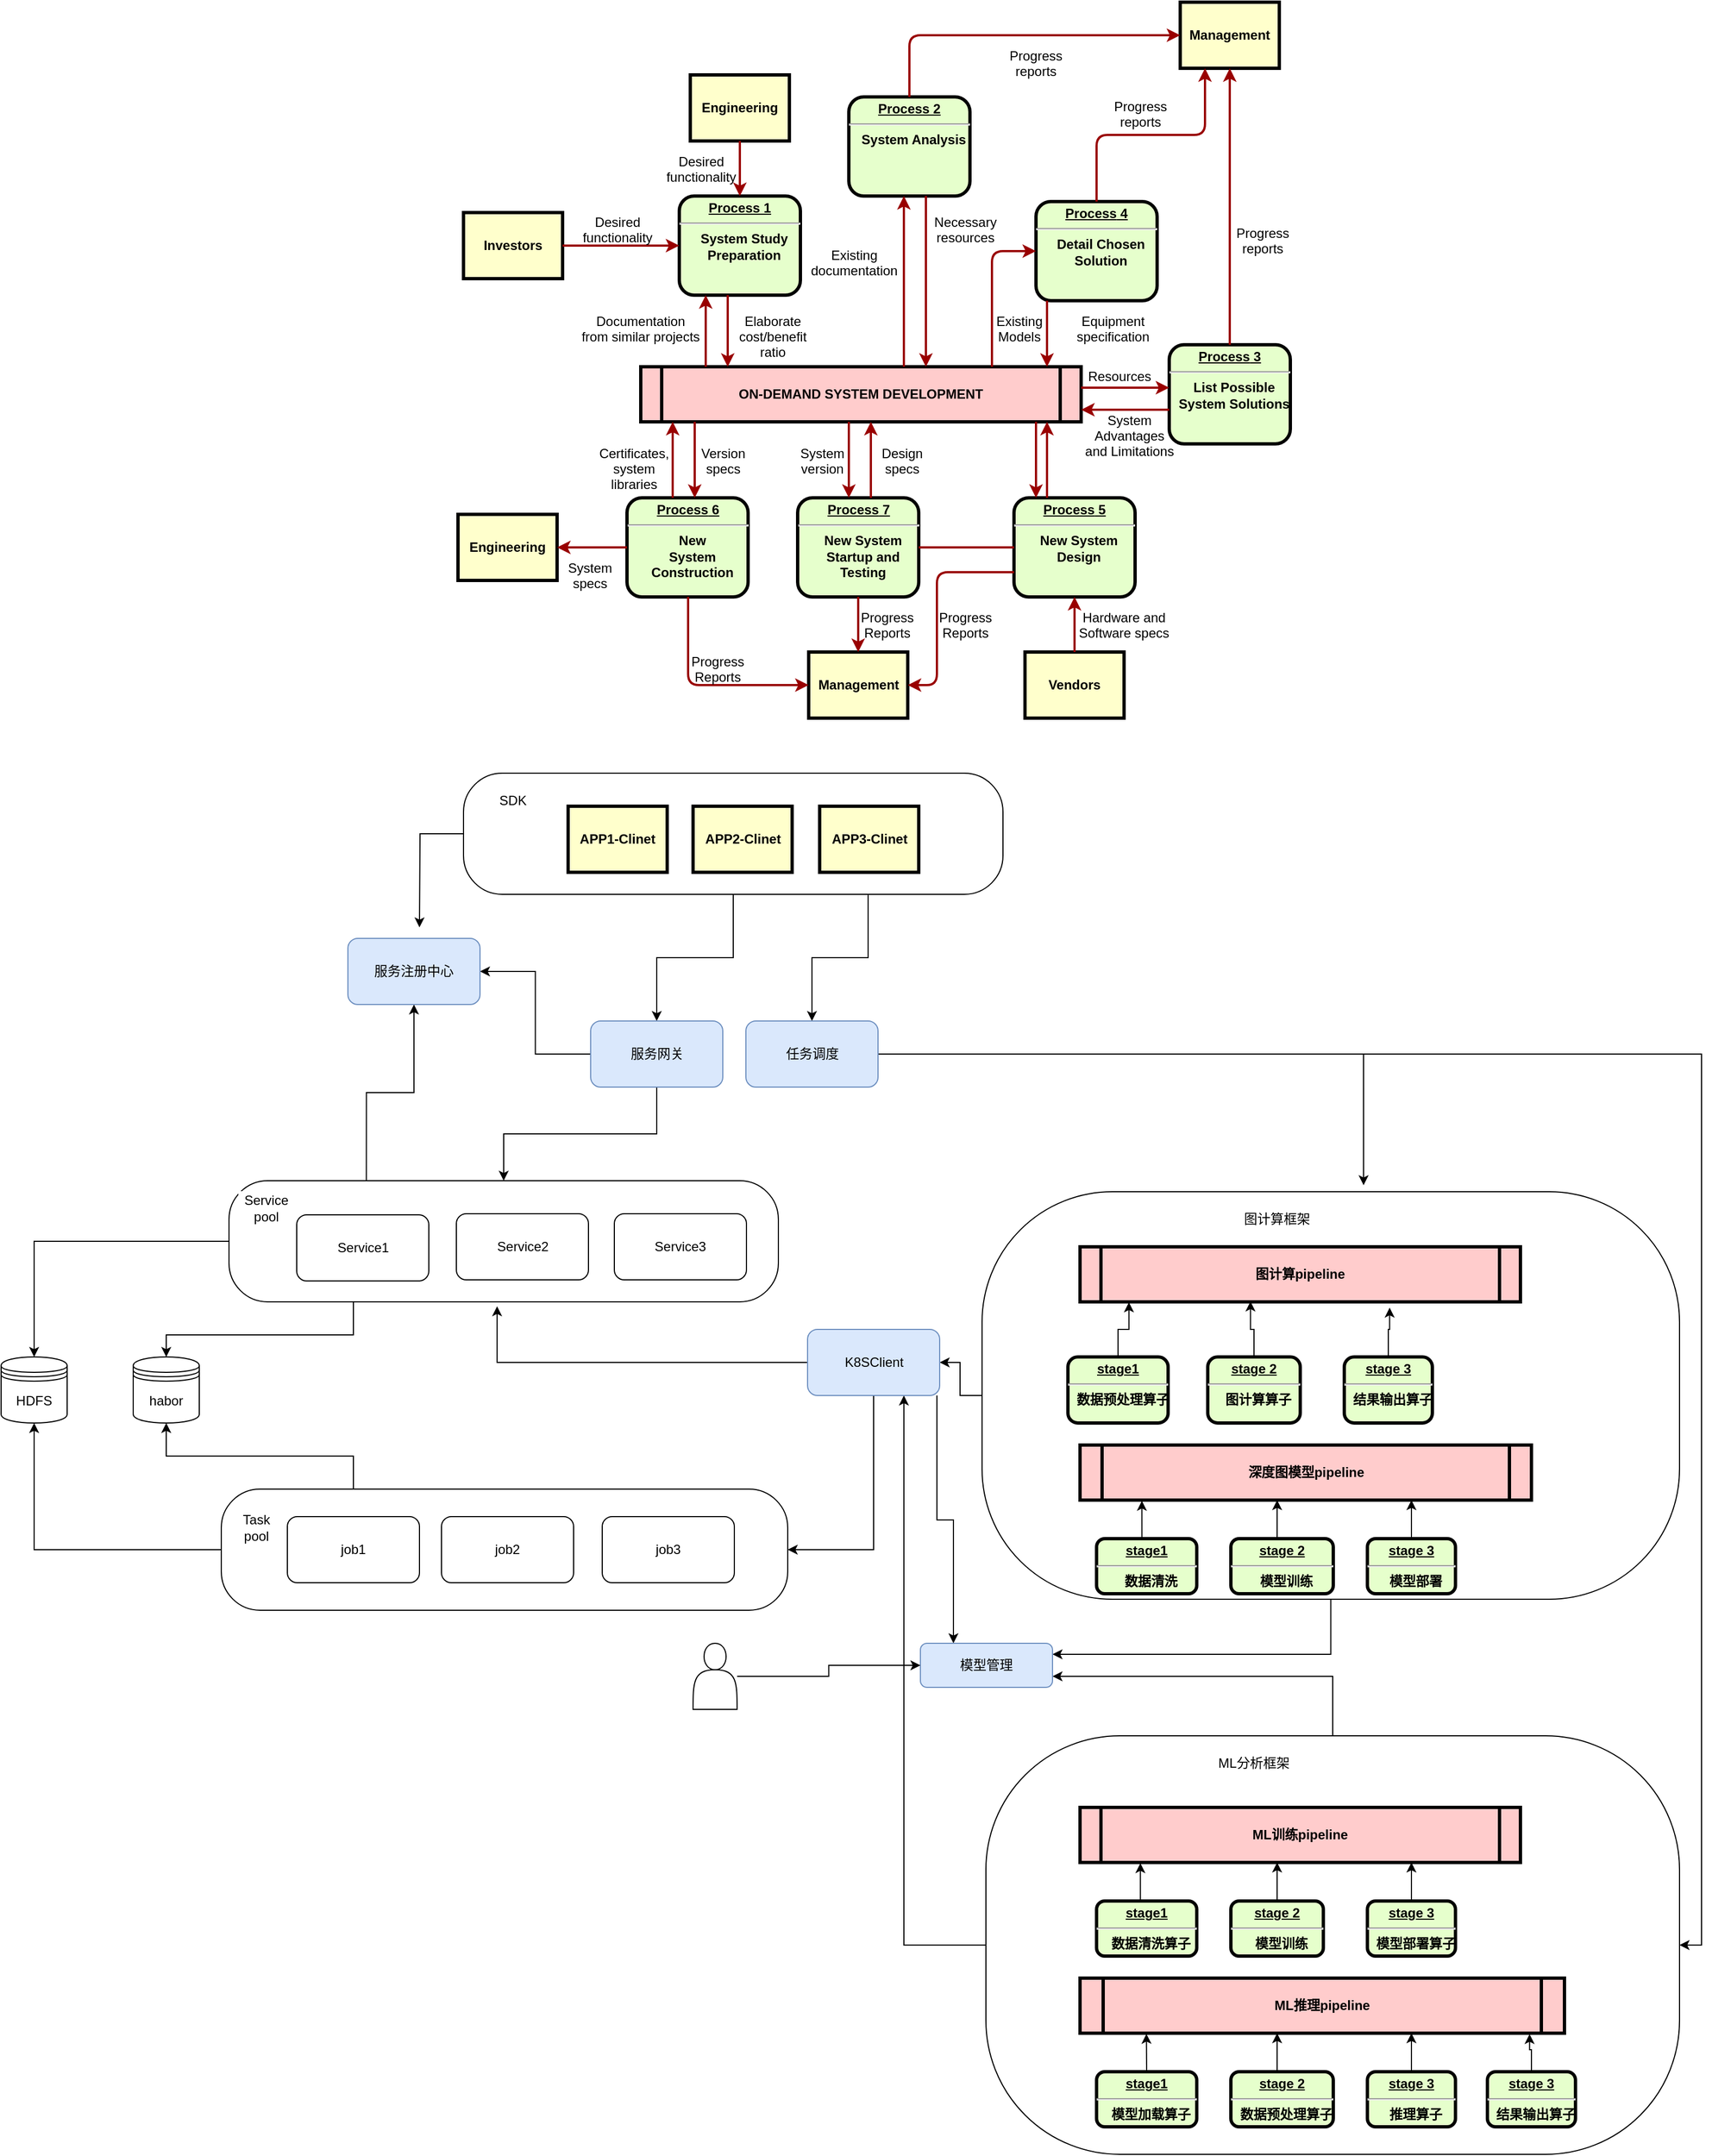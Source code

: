 <mxfile version="13.7.7" type="github">
  <diagram name="Page-1" id="c7558073-3199-34d8-9f00-42111426c3f3">
    <mxGraphModel dx="2106" dy="1439" grid="1" gridSize="10" guides="1" tooltips="1" connect="1" arrows="1" fold="1" page="1" pageScale="1" pageWidth="826" pageHeight="1169" background="#ffffff" math="0" shadow="0">
      <root>
        <mxCell id="0" />
        <mxCell id="1" parent="0" />
        <mxCell id="Wkq-vUlzeDj3OGRTwYq7-154" style="edgeStyle=orthogonalEdgeStyle;rounded=0;orthogonalLoop=1;jettySize=auto;html=1;entryX=1;entryY=0.75;entryDx=0;entryDy=0;" edge="1" parent="1" source="Wkq-vUlzeDj3OGRTwYq7-120" target="Wkq-vUlzeDj3OGRTwYq7-149">
          <mxGeometry relative="1" as="geometry" />
        </mxCell>
        <mxCell id="Wkq-vUlzeDj3OGRTwYq7-120" value="&lt;table&gt;&lt;tbody&gt;&lt;tr&gt;&lt;td&gt;&lt;br&gt;&lt;/td&gt;&lt;td&gt;&lt;br&gt;&lt;/td&gt;&lt;td&gt;&lt;br&gt;&lt;/td&gt;&lt;/tr&gt;&lt;tr&gt;&lt;td&gt;&lt;br&gt;&lt;/td&gt;&lt;td&gt;&lt;br&gt;&lt;/td&gt;&lt;td&gt;&lt;br&gt;&lt;/td&gt;&lt;/tr&gt;&lt;/tbody&gt;&lt;/table&gt;" style="rounded=1;whiteSpace=wrap;html=1;arcSize=32;" vertex="1" parent="1">
          <mxGeometry x="514.5" y="1634" width="630" height="380" as="geometry" />
        </mxCell>
        <mxCell id="Wkq-vUlzeDj3OGRTwYq7-153" style="edgeStyle=orthogonalEdgeStyle;rounded=0;orthogonalLoop=1;jettySize=auto;html=1;entryX=1;entryY=0.25;entryDx=0;entryDy=0;" edge="1" parent="1" source="Wkq-vUlzeDj3OGRTwYq7-103" target="Wkq-vUlzeDj3OGRTwYq7-149">
          <mxGeometry relative="1" as="geometry" />
        </mxCell>
        <mxCell id="Wkq-vUlzeDj3OGRTwYq7-103" value="&lt;table&gt;&lt;tbody&gt;&lt;tr&gt;&lt;td&gt;&lt;br&gt;&lt;/td&gt;&lt;td&gt;&lt;br&gt;&lt;/td&gt;&lt;td&gt;&lt;br&gt;&lt;/td&gt;&lt;/tr&gt;&lt;tr&gt;&lt;td&gt;&lt;br&gt;&lt;/td&gt;&lt;td&gt;&lt;br&gt;&lt;/td&gt;&lt;td&gt;&lt;br&gt;&lt;/td&gt;&lt;/tr&gt;&lt;/tbody&gt;&lt;/table&gt;" style="rounded=1;whiteSpace=wrap;html=1;arcSize=32;" vertex="1" parent="1">
          <mxGeometry x="511" y="1140" width="633.5" height="370" as="geometry" />
        </mxCell>
        <mxCell id="Wkq-vUlzeDj3OGRTwYq7-109" style="edgeStyle=orthogonalEdgeStyle;rounded=0;orthogonalLoop=1;jettySize=auto;html=1;entryX=0.5;entryY=0;entryDx=0;entryDy=0;" edge="1" parent="1" source="HX_CRYIfvbW1Cb9Fmc8C-117" target="HX_CRYIfvbW1Cb9Fmc8C-124">
          <mxGeometry relative="1" as="geometry" />
        </mxCell>
        <mxCell id="Wkq-vUlzeDj3OGRTwYq7-111" style="edgeStyle=orthogonalEdgeStyle;rounded=0;orthogonalLoop=1;jettySize=auto;html=1;entryX=0.5;entryY=0;entryDx=0;entryDy=0;" edge="1" parent="1" source="HX_CRYIfvbW1Cb9Fmc8C-117" target="Wkq-vUlzeDj3OGRTwYq7-110">
          <mxGeometry relative="1" as="geometry">
            <Array as="points">
              <mxPoint x="-60" y="1270" />
              <mxPoint x="-230" y="1270" />
            </Array>
          </mxGeometry>
        </mxCell>
        <mxCell id="Wkq-vUlzeDj3OGRTwYq7-157" style="edgeStyle=orthogonalEdgeStyle;rounded=0;orthogonalLoop=1;jettySize=auto;html=1;exitX=0.25;exitY=0;exitDx=0;exitDy=0;entryX=0.5;entryY=1;entryDx=0;entryDy=0;" edge="1" parent="1" source="HX_CRYIfvbW1Cb9Fmc8C-117" target="HX_CRYIfvbW1Cb9Fmc8C-105">
          <mxGeometry relative="1" as="geometry" />
        </mxCell>
        <mxCell id="HX_CRYIfvbW1Cb9Fmc8C-117" value="&lt;table&gt;&lt;tbody&gt;&lt;tr&gt;&lt;td&gt;&lt;br&gt;&lt;/td&gt;&lt;td&gt;&lt;br&gt;&lt;/td&gt;&lt;td&gt;&lt;br&gt;&lt;/td&gt;&lt;/tr&gt;&lt;tr&gt;&lt;td&gt;&lt;br&gt;&lt;/td&gt;&lt;td&gt;&lt;br&gt;&lt;/td&gt;&lt;td&gt;&lt;br&gt;&lt;/td&gt;&lt;/tr&gt;&lt;/tbody&gt;&lt;/table&gt;" style="rounded=1;whiteSpace=wrap;html=1;arcSize=32;" parent="1" vertex="1">
          <mxGeometry x="-173" y="1130" width="499" height="110" as="geometry" />
        </mxCell>
        <mxCell id="HX_CRYIfvbW1Cb9Fmc8C-110" style="edgeStyle=orthogonalEdgeStyle;rounded=0;orthogonalLoop=1;jettySize=auto;html=1;" parent="1" source="HX_CRYIfvbW1Cb9Fmc8C-104" edge="1">
          <mxGeometry relative="1" as="geometry">
            <mxPoint y="900" as="targetPoint" />
          </mxGeometry>
        </mxCell>
        <mxCell id="HX_CRYIfvbW1Cb9Fmc8C-111" style="edgeStyle=orthogonalEdgeStyle;rounded=0;orthogonalLoop=1;jettySize=auto;html=1;entryX=0.5;entryY=0;entryDx=0;entryDy=0;" parent="1" source="HX_CRYIfvbW1Cb9Fmc8C-104" target="HX_CRYIfvbW1Cb9Fmc8C-103" edge="1">
          <mxGeometry relative="1" as="geometry" />
        </mxCell>
        <mxCell id="HX_CRYIfvbW1Cb9Fmc8C-112" style="edgeStyle=orthogonalEdgeStyle;rounded=0;orthogonalLoop=1;jettySize=auto;html=1;exitX=0.75;exitY=1;exitDx=0;exitDy=0;" parent="1" source="HX_CRYIfvbW1Cb9Fmc8C-104" target="HX_CRYIfvbW1Cb9Fmc8C-101" edge="1">
          <mxGeometry relative="1" as="geometry" />
        </mxCell>
        <mxCell id="HX_CRYIfvbW1Cb9Fmc8C-104" value="&lt;table&gt;&lt;tbody&gt;&lt;tr&gt;&lt;td&gt;&lt;br&gt;&lt;/td&gt;&lt;td&gt;&lt;br&gt;&lt;/td&gt;&lt;td&gt;&lt;br&gt;&lt;/td&gt;&lt;/tr&gt;&lt;tr&gt;&lt;td&gt;&lt;br&gt;&lt;/td&gt;&lt;td&gt;&lt;br&gt;&lt;/td&gt;&lt;td&gt;&lt;br&gt;&lt;/td&gt;&lt;/tr&gt;&lt;/tbody&gt;&lt;/table&gt;" style="rounded=1;whiteSpace=wrap;html=1;arcSize=32;" parent="1" vertex="1">
          <mxGeometry x="40" y="760" width="490" height="110" as="geometry" />
        </mxCell>
        <mxCell id="2" value="&lt;p style=&quot;margin: 0px; margin-top: 4px; text-align: center; text-decoration: underline;&quot;&gt;&lt;strong&gt;Process 1&lt;br /&gt;&lt;/strong&gt;&lt;/p&gt;&lt;hr /&gt;&lt;p style=&quot;margin: 0px; margin-left: 8px;&quot;&gt;System Study&lt;/p&gt;&lt;p style=&quot;margin: 0px; margin-left: 8px;&quot;&gt;Preparation&lt;/p&gt;" style="verticalAlign=middle;align=center;overflow=fill;fontSize=12;fontFamily=Helvetica;html=1;rounded=1;fontStyle=1;strokeWidth=3;fillColor=#E6FFCC" parent="1" vertex="1">
          <mxGeometry x="236" y="236" width="110" height="90" as="geometry" />
        </mxCell>
        <mxCell id="3" value="Engineering" style="whiteSpace=wrap;align=center;verticalAlign=middle;fontStyle=1;strokeWidth=3;fillColor=#FFFFCC" parent="1" vertex="1">
          <mxGeometry x="246" y="126" width="90" height="60" as="geometry" />
        </mxCell>
        <mxCell id="4" value="Investors" style="whiteSpace=wrap;align=center;verticalAlign=middle;fontStyle=1;strokeWidth=3;fillColor=#FFFFCC" parent="1" vertex="1">
          <mxGeometry x="40" y="251" width="90" height="60" as="geometry" />
        </mxCell>
        <mxCell id="5" value="ON-DEMAND SYSTEM DEVELOPMENT" style="shape=process;whiteSpace=wrap;align=center;verticalAlign=middle;size=0.048;fontStyle=1;strokeWidth=3;fillColor=#FFCCCC" parent="1" vertex="1">
          <mxGeometry x="201.0" y="391" width="400" height="50" as="geometry" />
        </mxCell>
        <mxCell id="6" value="&lt;p style=&quot;margin: 0px; margin-top: 4px; text-align: center; text-decoration: underline;&quot;&gt;&lt;strong&gt;Process 2&lt;br /&gt;&lt;/strong&gt;&lt;/p&gt;&lt;hr /&gt;&lt;p style=&quot;margin: 0px; margin-left: 8px;&quot;&gt;System Analysis&lt;/p&gt;" style="verticalAlign=middle;align=center;overflow=fill;fontSize=12;fontFamily=Helvetica;html=1;rounded=1;fontStyle=1;strokeWidth=3;fillColor=#E6FFCC" parent="1" vertex="1">
          <mxGeometry x="390" y="146" width="110" height="90" as="geometry" />
        </mxCell>
        <mxCell id="7" value="&lt;p style=&quot;margin: 0px; margin-top: 4px; text-align: center; text-decoration: underline;&quot;&gt;&lt;strong&gt;&lt;strong&gt;Process&lt;/strong&gt; 3&lt;br /&gt;&lt;/strong&gt;&lt;/p&gt;&lt;hr /&gt;&lt;p style=&quot;margin: 0px; margin-left: 8px;&quot;&gt;List Possible&lt;/p&gt;&lt;p style=&quot;margin: 0px; margin-left: 8px;&quot;&gt;System Solutions&lt;/p&gt;" style="verticalAlign=middle;align=center;overflow=fill;fontSize=12;fontFamily=Helvetica;html=1;rounded=1;fontStyle=1;strokeWidth=3;fillColor=#E6FFCC" parent="1" vertex="1">
          <mxGeometry x="681" y="371" width="110" height="90" as="geometry" />
        </mxCell>
        <mxCell id="8" value="&lt;p style=&quot;margin: 0px; margin-top: 4px; text-align: center; text-decoration: underline;&quot;&gt;&lt;strong&gt;&lt;strong&gt;Process&lt;/strong&gt; 4&lt;br /&gt;&lt;/strong&gt;&lt;/p&gt;&lt;hr /&gt;&lt;p style=&quot;margin: 0px; margin-left: 8px;&quot;&gt;Detail Chosen&lt;/p&gt;&lt;p style=&quot;margin: 0px; margin-left: 8px;&quot;&gt;Solution&lt;/p&gt;" style="verticalAlign=middle;align=center;overflow=fill;fontSize=12;fontFamily=Helvetica;html=1;rounded=1;fontStyle=1;strokeWidth=3;fillColor=#E6FFCC" parent="1" vertex="1">
          <mxGeometry x="560" y="241" width="110" height="90" as="geometry" />
        </mxCell>
        <mxCell id="9" value="&lt;p style=&quot;margin: 0px; margin-top: 4px; text-align: center; text-decoration: underline;&quot;&gt;&lt;strong&gt;&lt;strong&gt;Process&lt;/strong&gt; 5&lt;br /&gt;&lt;/strong&gt;&lt;/p&gt;&lt;hr /&gt;&lt;p style=&quot;margin: 0px; margin-left: 8px;&quot;&gt;New System&lt;/p&gt;&lt;p style=&quot;margin: 0px; margin-left: 8px;&quot;&gt;Design&lt;/p&gt;" style="verticalAlign=middle;align=center;overflow=fill;fontSize=12;fontFamily=Helvetica;html=1;rounded=1;fontStyle=1;strokeWidth=3;fillColor=#E6FFCC" parent="1" vertex="1">
          <mxGeometry x="540" y="510" width="110" height="90" as="geometry" />
        </mxCell>
        <mxCell id="10" value="&lt;p style=&quot;margin: 0px; margin-top: 4px; text-align: center; text-decoration: underline;&quot;&gt;&lt;strong&gt;&lt;strong&gt;Process&lt;/strong&gt; 6&lt;br /&gt;&lt;/strong&gt;&lt;/p&gt;&lt;hr /&gt;&lt;p style=&quot;margin: 0px; margin-left: 8px;&quot;&gt;New&lt;/p&gt;&lt;p style=&quot;margin: 0px; margin-left: 8px;&quot;&gt;System&lt;/p&gt;&lt;p style=&quot;margin: 0px; margin-left: 8px;&quot;&gt;Construction&lt;/p&gt;" style="verticalAlign=middle;align=center;overflow=fill;fontSize=12;fontFamily=Helvetica;html=1;rounded=1;fontStyle=1;strokeWidth=3;fillColor=#E6FFCC" parent="1" vertex="1">
          <mxGeometry x="188.5" y="510" width="110" height="90" as="geometry" />
        </mxCell>
        <mxCell id="12" value="Management" style="whiteSpace=wrap;align=center;verticalAlign=middle;fontStyle=1;strokeWidth=3;fillColor=#FFFFCC" parent="1" vertex="1">
          <mxGeometry x="691" y="60.0" width="90" height="60" as="geometry" />
        </mxCell>
        <mxCell id="13" value="Management" style="whiteSpace=wrap;align=center;verticalAlign=middle;fontStyle=1;strokeWidth=3;fillColor=#FFFFCC" parent="1" vertex="1">
          <mxGeometry x="353.5" y="650" width="90" height="60" as="geometry" />
        </mxCell>
        <mxCell id="14" value="Engineering" style="whiteSpace=wrap;align=center;verticalAlign=middle;fontStyle=1;strokeWidth=3;fillColor=#FFFFCC" parent="1" vertex="1">
          <mxGeometry x="35.0" y="525.0" width="90" height="60" as="geometry" />
        </mxCell>
        <mxCell id="15" value="Vendors" style="whiteSpace=wrap;align=center;verticalAlign=middle;fontStyle=1;strokeWidth=3;fillColor=#FFFFCC" parent="1" vertex="1">
          <mxGeometry x="550.0" y="650" width="90" height="60" as="geometry" />
        </mxCell>
        <mxCell id="36" value="" style="edgeStyle=none;noEdgeStyle=1;strokeColor=#990000;strokeWidth=2" parent="1" source="3" target="2" edge="1">
          <mxGeometry width="100" height="100" relative="1" as="geometry">
            <mxPoint x="20" y="250" as="sourcePoint" />
            <mxPoint x="120" y="150" as="targetPoint" />
          </mxGeometry>
        </mxCell>
        <mxCell id="37" value="" style="edgeStyle=none;noEdgeStyle=1;strokeColor=#990000;strokeWidth=2" parent="1" source="4" target="2" edge="1">
          <mxGeometry width="100" height="100" relative="1" as="geometry">
            <mxPoint x="280" y="190" as="sourcePoint" />
            <mxPoint x="380" y="90" as="targetPoint" />
          </mxGeometry>
        </mxCell>
        <mxCell id="11" value="&lt;p style=&quot;margin: 0px; margin-top: 4px; text-align: center; text-decoration: underline;&quot;&gt;&lt;strong&gt;&lt;strong&gt;Process&lt;/strong&gt; 7&lt;br /&gt;&lt;/strong&gt;&lt;/p&gt;&lt;hr /&gt;&lt;p style=&quot;margin: 0px; margin-left: 8px;&quot;&gt;New System&lt;/p&gt;&lt;p style=&quot;margin: 0px; margin-left: 8px;&quot;&gt;Startup and&lt;/p&gt;&lt;p style=&quot;margin: 0px; margin-left: 8px;&quot;&gt;Testing&lt;/p&gt;" style="verticalAlign=middle;align=center;overflow=fill;fontSize=12;fontFamily=Helvetica;html=1;rounded=1;fontStyle=1;strokeWidth=3;fillColor=#E6FFCC" parent="1" vertex="1">
          <mxGeometry x="343.5" y="510" width="110" height="90" as="geometry" />
        </mxCell>
        <mxCell id="51" value="" style="endArrow=none;noEdgeStyle=1;strokeColor=#990000;strokeWidth=2" parent="1" source="9" target="11" edge="1">
          <mxGeometry relative="1" as="geometry">
            <mxPoint x="205.008" y="481" as="sourcePoint" />
            <mxPoint x="400.328" y="650" as="targetPoint" />
          </mxGeometry>
        </mxCell>
        <mxCell id="52" value="Desired &#xa;functionality" style="text;spacingTop=-5;align=center" parent="1" vertex="1">
          <mxGeometry x="165" y="251" width="30" height="20" as="geometry" />
        </mxCell>
        <mxCell id="53" value="Desired &#xa;functionality" style="text;spacingTop=-5;align=center" parent="1" vertex="1">
          <mxGeometry x="241" y="196" width="30" height="20" as="geometry" />
        </mxCell>
        <mxCell id="54" value="Documentation&#xa;from similar projects" style="text;spacingTop=-5;align=center" parent="1" vertex="1">
          <mxGeometry x="186" y="341" width="30" height="20" as="geometry" />
        </mxCell>
        <mxCell id="55" value="" style="edgeStyle=elbowEdgeStyle;elbow=horizontal;strokeColor=#990000;strokeWidth=2" parent="1" source="5" target="2" edge="1">
          <mxGeometry width="100" height="100" relative="1" as="geometry">
            <mxPoint x="50" y="530" as="sourcePoint" />
            <mxPoint x="150" y="430" as="targetPoint" />
            <Array as="points">
              <mxPoint x="260" y="370" />
            </Array>
          </mxGeometry>
        </mxCell>
        <mxCell id="56" value="" style="edgeStyle=elbowEdgeStyle;elbow=horizontal;strokeColor=#990000;strokeWidth=2" parent="1" source="2" target="5" edge="1">
          <mxGeometry width="100" height="100" relative="1" as="geometry">
            <mxPoint x="50" y="500" as="sourcePoint" />
            <mxPoint x="150" y="400" as="targetPoint" />
            <Array as="points">
              <mxPoint x="280" y="360" />
            </Array>
          </mxGeometry>
        </mxCell>
        <mxCell id="57" value="Elaborate&#xa;cost/benefit&#xa;ratio" style="text;spacingTop=-5;align=center" parent="1" vertex="1">
          <mxGeometry x="306" y="341" width="30" height="20" as="geometry" />
        </mxCell>
        <mxCell id="58" value="" style="edgeStyle=elbowEdgeStyle;elbow=horizontal;strokeColor=#990000;strokeWidth=2" parent="1" source="5" target="6" edge="1">
          <mxGeometry width="100" height="100" relative="1" as="geometry">
            <mxPoint x="380" y="370" as="sourcePoint" />
            <mxPoint x="480" y="270" as="targetPoint" />
            <Array as="points">
              <mxPoint x="440" y="310" />
            </Array>
          </mxGeometry>
        </mxCell>
        <mxCell id="59" value="" style="edgeStyle=elbowEdgeStyle;elbow=horizontal;strokeColor=#990000;strokeWidth=2" parent="1" source="6" target="5" edge="1">
          <mxGeometry width="100" height="100" relative="1" as="geometry">
            <mxPoint x="350" y="370" as="sourcePoint" />
            <mxPoint x="450" y="270" as="targetPoint" />
            <Array as="points">
              <mxPoint x="460" y="320" />
            </Array>
          </mxGeometry>
        </mxCell>
        <mxCell id="60" value="Existing&#xa;documentation" style="text;spacingTop=-5;align=center" parent="1" vertex="1">
          <mxGeometry x="380.0" y="281.0" width="30" height="20" as="geometry" />
        </mxCell>
        <mxCell id="61" value="Necessary&#xa;resources" style="text;spacingTop=-5;align=center" parent="1" vertex="1">
          <mxGeometry x="481.0" y="251.0" width="30" height="20" as="geometry" />
        </mxCell>
        <mxCell id="62" value="Progress&#xa;reports" style="text;spacingTop=-5;align=center" parent="1" vertex="1">
          <mxGeometry x="545.0" y="100.0" width="30" height="20" as="geometry" />
        </mxCell>
        <mxCell id="63" value="Progress&#xa;reports" style="text;spacingTop=-5;align=center" parent="1" vertex="1">
          <mxGeometry x="640" y="146.0" width="30" height="20" as="geometry" />
        </mxCell>
        <mxCell id="64" value="Progress&#xa;reports" style="text;spacingTop=-5;align=center" parent="1" vertex="1">
          <mxGeometry x="751.0" y="261.0" width="30" height="20" as="geometry" />
        </mxCell>
        <mxCell id="65" value="" style="edgeStyle=elbowEdgeStyle;elbow=horizontal;strokeColor=#990000;strokeWidth=2" parent="1" source="6" target="12" edge="1">
          <mxGeometry width="100" height="100" relative="1" as="geometry">
            <mxPoint x="260" y="180.0" as="sourcePoint" />
            <mxPoint x="360" y="80.0" as="targetPoint" />
            <Array as="points">
              <mxPoint x="445" y="140" />
            </Array>
          </mxGeometry>
        </mxCell>
        <mxCell id="66" value="" style="edgeStyle=elbowEdgeStyle;elbow=vertical;entryX=0.25;entryY=1;strokeColor=#990000;strokeWidth=2" parent="1" source="8" target="12" edge="1">
          <mxGeometry width="100" height="100" relative="1" as="geometry">
            <mxPoint x="530" y="250" as="sourcePoint" />
            <mxPoint x="630" y="150" as="targetPoint" />
          </mxGeometry>
        </mxCell>
        <mxCell id="67" value="" style="edgeStyle=elbowEdgeStyle;elbow=horizontal;strokeColor=#990000;strokeWidth=2" parent="1" source="7" target="12" edge="1">
          <mxGeometry width="100" height="100" relative="1" as="geometry">
            <mxPoint x="660.0" y="360" as="sourcePoint" />
            <mxPoint x="760.0" y="260" as="targetPoint" />
          </mxGeometry>
        </mxCell>
        <mxCell id="68" value="" style="edgeStyle=elbowEdgeStyle;elbow=horizontal;strokeColor=#990000;strokeWidth=2" parent="1" source="8" target="5" edge="1">
          <mxGeometry width="100" height="100" relative="1" as="geometry">
            <mxPoint x="570" y="380" as="sourcePoint" />
            <mxPoint x="510" y="250" as="targetPoint" />
            <Array as="points">
              <mxPoint x="570" y="360" />
            </Array>
          </mxGeometry>
        </mxCell>
        <mxCell id="69" value="" style="edgeStyle=segmentEdgeStyle;strokeColor=#990000;strokeWidth=2" parent="1" source="5" target="8" edge="1">
          <mxGeometry width="100" height="100" relative="1" as="geometry">
            <mxPoint x="340" y="360" as="sourcePoint" />
            <mxPoint x="440" y="260" as="targetPoint" />
            <Array as="points">
              <mxPoint x="520" y="286" />
            </Array>
          </mxGeometry>
        </mxCell>
        <mxCell id="70" value="Existing&#xa;Models" style="text;spacingTop=-5;align=center" parent="1" vertex="1">
          <mxGeometry x="530.0" y="341.0" width="30" height="20" as="geometry" />
        </mxCell>
        <mxCell id="71" value="Equipment&#xa;specification" style="text;spacingTop=-5;align=center" parent="1" vertex="1">
          <mxGeometry x="615" y="341" width="30" height="20" as="geometry" />
        </mxCell>
        <mxCell id="72" value="" style="edgeStyle=elbowEdgeStyle;elbow=vertical;strokeColor=#990000;strokeWidth=2" parent="1" source="5" target="7" edge="1">
          <mxGeometry width="100" height="100" relative="1" as="geometry">
            <mxPoint x="500" y="500" as="sourcePoint" />
            <mxPoint x="600" y="400" as="targetPoint" />
            <Array as="points">
              <mxPoint x="650" y="410" />
            </Array>
          </mxGeometry>
        </mxCell>
        <mxCell id="73" value="" style="edgeStyle=elbowEdgeStyle;elbow=vertical;strokeColor=#990000;strokeWidth=2" parent="1" source="7" target="5" edge="1">
          <mxGeometry width="100" height="100" relative="1" as="geometry">
            <mxPoint x="460" y="500" as="sourcePoint" />
            <mxPoint x="560" y="400" as="targetPoint" />
            <Array as="points">
              <mxPoint x="650" y="430" />
            </Array>
          </mxGeometry>
        </mxCell>
        <mxCell id="74" value="Resources" style="text;spacingTop=-5;align=center" parent="1" vertex="1">
          <mxGeometry x="621" y="391.0" width="30" height="20" as="geometry" />
        </mxCell>
        <mxCell id="75" value="System &#xa;Advantages &#xa;and Limitations" style="text;spacingTop=-5;align=center" parent="1" vertex="1">
          <mxGeometry x="630" y="431.0" width="30" height="20" as="geometry" />
        </mxCell>
        <mxCell id="76" value="" style="edgeStyle=elbowEdgeStyle;elbow=horizontal;strokeColor=#990000;strokeWidth=2" parent="1" source="9" target="5" edge="1">
          <mxGeometry width="100" height="100" relative="1" as="geometry">
            <mxPoint x="420" y="580" as="sourcePoint" />
            <mxPoint x="520" y="480" as="targetPoint" />
            <Array as="points">
              <mxPoint x="570" y="470" />
            </Array>
          </mxGeometry>
        </mxCell>
        <mxCell id="77" value="" style="edgeStyle=elbowEdgeStyle;elbow=horizontal;strokeColor=#990000;strokeWidth=2" parent="1" source="5" target="9" edge="1">
          <mxGeometry width="100" height="100" relative="1" as="geometry">
            <mxPoint x="400" y="590" as="sourcePoint" />
            <mxPoint x="500" y="490" as="targetPoint" />
            <Array as="points">
              <mxPoint x="560" y="480" />
            </Array>
          </mxGeometry>
        </mxCell>
        <mxCell id="78" value="" style="edgeStyle=elbowEdgeStyle;elbow=horizontal;strokeColor=#990000;strokeWidth=2" parent="1" source="15" target="9" edge="1">
          <mxGeometry width="100" height="100" relative="1" as="geometry">
            <mxPoint x="430" y="700" as="sourcePoint" />
            <mxPoint x="530" y="600" as="targetPoint" />
          </mxGeometry>
        </mxCell>
        <mxCell id="79" value="Hardware and&#xa;Software specs" style="text;spacingTop=-5;align=center" parent="1" vertex="1">
          <mxGeometry x="625" y="610" width="30" height="20" as="geometry" />
        </mxCell>
        <mxCell id="81" value="" style="edgeStyle=elbowEdgeStyle;elbow=horizontal;exitX=0;exitY=0.75;strokeColor=#990000;strokeWidth=2" parent="1" source="9" target="13" edge="1">
          <mxGeometry width="100" height="100" relative="1" as="geometry">
            <mxPoint x="420" y="730" as="sourcePoint" />
            <mxPoint x="520" y="630" as="targetPoint" />
            <Array as="points">
              <mxPoint x="470" y="630" />
            </Array>
          </mxGeometry>
        </mxCell>
        <mxCell id="82" value="Progress&#xa;Reports" style="text;spacingTop=-5;align=center" parent="1" vertex="1">
          <mxGeometry x="481.0" y="610.0" width="30" height="20" as="geometry" />
        </mxCell>
        <mxCell id="83" value="" style="edgeStyle=elbowEdgeStyle;elbow=horizontal;strokeColor=#990000;strokeWidth=2" parent="1" source="11" target="13" edge="1">
          <mxGeometry width="100" height="100" relative="1" as="geometry">
            <mxPoint x="200" y="660.0" as="sourcePoint" />
            <mxPoint x="230.0" y="650" as="targetPoint" />
          </mxGeometry>
        </mxCell>
        <mxCell id="84" value="Progress&#xa;Reports" style="text;spacingTop=-5;align=center" parent="1" vertex="1">
          <mxGeometry x="410.0" y="610.0" width="30" height="20" as="geometry" />
        </mxCell>
        <mxCell id="85" value="" style="edgeStyle=elbowEdgeStyle;elbow=horizontal;strokeColor=#990000;strokeWidth=2" parent="1" source="10" target="13" edge="1">
          <mxGeometry width="100" height="100" relative="1" as="geometry">
            <mxPoint x="130.0" y="740" as="sourcePoint" />
            <mxPoint x="230.0" y="640" as="targetPoint" />
            <Array as="points">
              <mxPoint x="244" y="630" />
            </Array>
          </mxGeometry>
        </mxCell>
        <mxCell id="86" value="Progress&#xa;Reports" style="text;spacingTop=-5;align=center" parent="1" vertex="1">
          <mxGeometry x="256.0" y="650.0" width="30" height="20" as="geometry" />
        </mxCell>
        <mxCell id="87" value="" style="edgeStyle=elbowEdgeStyle;elbow=vertical;strokeColor=#990000;strokeWidth=2" parent="1" source="10" target="14" edge="1">
          <mxGeometry width="100" height="100" relative="1" as="geometry">
            <mxPoint x="70" y="740" as="sourcePoint" />
            <mxPoint x="170" y="640" as="targetPoint" />
          </mxGeometry>
        </mxCell>
        <mxCell id="88" value="" style="edgeStyle=elbowEdgeStyle;elbow=horizontal;strokeColor=#990000;strokeWidth=2" parent="1" source="5" target="11" edge="1">
          <mxGeometry width="100" height="100" relative="1" as="geometry">
            <mxPoint x="50" y="500" as="sourcePoint" />
            <mxPoint x="150" y="400" as="targetPoint" />
            <Array as="points">
              <mxPoint x="390" y="470" />
            </Array>
          </mxGeometry>
        </mxCell>
        <mxCell id="89" value="" style="edgeStyle=elbowEdgeStyle;elbow=horizontal;strokeColor=#990000;strokeWidth=2" parent="1" source="11" target="5" edge="1">
          <mxGeometry width="100" height="100" relative="1" as="geometry">
            <mxPoint x="60.0" y="510" as="sourcePoint" />
            <mxPoint x="160.0" y="410" as="targetPoint" />
            <Array as="points">
              <mxPoint x="410" y="470" />
            </Array>
          </mxGeometry>
        </mxCell>
        <mxCell id="90" value="Version&#xa;specs" style="text;spacingTop=-5;align=center" parent="1" vertex="1">
          <mxGeometry x="261" y="461" width="30" height="20" as="geometry" />
        </mxCell>
        <mxCell id="91" value="Certificates,&#xa;system&#xa;libraries" style="text;spacingTop=-5;align=center" parent="1" vertex="1">
          <mxGeometry x="180" y="461.0" width="30" height="20" as="geometry" />
        </mxCell>
        <mxCell id="92" value="" style="edgeStyle=elbowEdgeStyle;elbow=horizontal;strokeColor=#990000;strokeWidth=2" parent="1" source="5" target="10" edge="1">
          <mxGeometry width="100" height="100" relative="1" as="geometry">
            <mxPoint x="30.0" y="500" as="sourcePoint" />
            <mxPoint x="130.0" y="400" as="targetPoint" />
            <Array as="points">
              <mxPoint x="250" y="470" />
            </Array>
          </mxGeometry>
        </mxCell>
        <mxCell id="93" value="" style="edgeStyle=elbowEdgeStyle;elbow=horizontal;strokeColor=#990000;strokeWidth=2" parent="1" source="10" target="5" edge="1">
          <mxGeometry width="100" height="100" relative="1" as="geometry">
            <mxPoint x="40" y="510" as="sourcePoint" />
            <mxPoint x="140" y="410" as="targetPoint" />
            <Array as="points">
              <mxPoint x="230" y="470" />
            </Array>
          </mxGeometry>
        </mxCell>
        <mxCell id="94" value="System&#xa;specs" style="text;spacingTop=-5;align=center" parent="1" vertex="1">
          <mxGeometry x="140.0" y="565.0" width="30" height="20" as="geometry" />
        </mxCell>
        <mxCell id="95" value="Design&#xa;specs" style="text;spacingTop=-5;align=center" parent="1" vertex="1">
          <mxGeometry x="423.5" y="461.0" width="30" height="20" as="geometry" />
        </mxCell>
        <mxCell id="96" value="System&#xa;version" style="text;spacingTop=-5;align=center" parent="1" vertex="1">
          <mxGeometry x="351.0" y="461" width="30" height="20" as="geometry" />
        </mxCell>
        <mxCell id="HX_CRYIfvbW1Cb9Fmc8C-96" value="APP1-Clinet" style="whiteSpace=wrap;align=center;verticalAlign=middle;fontStyle=1;strokeWidth=3;fillColor=#FFFFCC" parent="1" vertex="1">
          <mxGeometry x="135" y="790" width="90" height="60" as="geometry" />
        </mxCell>
        <mxCell id="HX_CRYIfvbW1Cb9Fmc8C-97" value="APP2-Clinet" style="whiteSpace=wrap;align=center;verticalAlign=middle;fontStyle=1;strokeWidth=3;fillColor=#FFFFCC" parent="1" vertex="1">
          <mxGeometry x="248.5" y="790" width="90" height="60" as="geometry" />
        </mxCell>
        <mxCell id="HX_CRYIfvbW1Cb9Fmc8C-98" value="APP3-Clinet" style="whiteSpace=wrap;align=center;verticalAlign=middle;fontStyle=1;strokeWidth=3;fillColor=#FFFFCC" parent="1" vertex="1">
          <mxGeometry x="363.5" y="790" width="90" height="60" as="geometry" />
        </mxCell>
        <mxCell id="HX_CRYIfvbW1Cb9Fmc8C-123" style="edgeStyle=orthogonalEdgeStyle;rounded=0;orthogonalLoop=1;jettySize=auto;html=1;entryX=1;entryY=0.5;entryDx=0;entryDy=0;exitX=0;exitY=0.5;exitDx=0;exitDy=0;" parent="1" source="Wkq-vUlzeDj3OGRTwYq7-103" target="HX_CRYIfvbW1Cb9Fmc8C-121" edge="1">
          <mxGeometry relative="1" as="geometry" />
        </mxCell>
        <mxCell id="HX_CRYIfvbW1Cb9Fmc8C-99" value="图计算pipeline" style="shape=process;whiteSpace=wrap;align=center;verticalAlign=middle;size=0.048;fontStyle=1;strokeWidth=3;fillColor=#FFCCCC" parent="1" vertex="1">
          <mxGeometry x="600.0" y="1190" width="400" height="50" as="geometry" />
        </mxCell>
        <mxCell id="Wkq-vUlzeDj3OGRTwYq7-115" style="edgeStyle=orthogonalEdgeStyle;rounded=0;orthogonalLoop=1;jettySize=auto;html=1;entryX=0.111;entryY=1.008;entryDx=0;entryDy=0;entryPerimeter=0;" edge="1" parent="1" source="HX_CRYIfvbW1Cb9Fmc8C-100" target="HX_CRYIfvbW1Cb9Fmc8C-99">
          <mxGeometry relative="1" as="geometry" />
        </mxCell>
        <mxCell id="HX_CRYIfvbW1Cb9Fmc8C-100" value="&lt;p style=&quot;margin: 0px ; margin-top: 4px ; text-align: center ; text-decoration: underline&quot;&gt;&lt;strong&gt;stage1&lt;br&gt;&lt;/strong&gt;&lt;/p&gt;&lt;hr&gt;&lt;p style=&quot;margin: 0px ; margin-left: 8px&quot;&gt;数据预处理算子&lt;/p&gt;" style="verticalAlign=middle;align=center;overflow=fill;fontSize=12;fontFamily=Helvetica;html=1;rounded=1;fontStyle=1;strokeWidth=3;fillColor=#E6FFCC" parent="1" vertex="1">
          <mxGeometry x="589" y="1290" width="91" height="60" as="geometry" />
        </mxCell>
        <mxCell id="Wkq-vUlzeDj3OGRTwYq7-106" style="edgeStyle=orthogonalEdgeStyle;rounded=0;orthogonalLoop=1;jettySize=auto;html=1;entryX=0.547;entryY=-0.016;entryDx=0;entryDy=0;entryPerimeter=0;" edge="1" parent="1" source="HX_CRYIfvbW1Cb9Fmc8C-101" target="Wkq-vUlzeDj3OGRTwYq7-103">
          <mxGeometry relative="1" as="geometry" />
        </mxCell>
        <mxCell id="Wkq-vUlzeDj3OGRTwYq7-148" style="edgeStyle=orthogonalEdgeStyle;rounded=0;orthogonalLoop=1;jettySize=auto;html=1;entryX=1;entryY=0.5;entryDx=0;entryDy=0;" edge="1" parent="1" source="HX_CRYIfvbW1Cb9Fmc8C-101" target="Wkq-vUlzeDj3OGRTwYq7-120">
          <mxGeometry relative="1" as="geometry" />
        </mxCell>
        <mxCell id="HX_CRYIfvbW1Cb9Fmc8C-101" value="任务调度" style="rounded=1;whiteSpace=wrap;html=1;fillColor=#dae8fc;strokeColor=#6c8ebf;" parent="1" vertex="1">
          <mxGeometry x="296.5" y="985" width="120" height="60" as="geometry" />
        </mxCell>
        <mxCell id="HX_CRYIfvbW1Cb9Fmc8C-120" style="edgeStyle=orthogonalEdgeStyle;rounded=0;orthogonalLoop=1;jettySize=auto;html=1;entryX=0.488;entryY=1.036;entryDx=0;entryDy=0;entryPerimeter=0;exitX=0;exitY=0.5;exitDx=0;exitDy=0;" parent="1" source="HX_CRYIfvbW1Cb9Fmc8C-121" target="HX_CRYIfvbW1Cb9Fmc8C-117" edge="1">
          <mxGeometry relative="1" as="geometry" />
        </mxCell>
        <mxCell id="HX_CRYIfvbW1Cb9Fmc8C-122" style="edgeStyle=orthogonalEdgeStyle;rounded=0;orthogonalLoop=1;jettySize=auto;html=1;exitX=0;exitY=0.5;exitDx=0;exitDy=0;" parent="1" source="Wkq-vUlzeDj3OGRTwYq7-120" target="HX_CRYIfvbW1Cb9Fmc8C-121" edge="1">
          <mxGeometry relative="1" as="geometry">
            <Array as="points">
              <mxPoint x="440" y="1824" />
            </Array>
          </mxGeometry>
        </mxCell>
        <mxCell id="HX_CRYIfvbW1Cb9Fmc8C-102" value="ML训练pipeline" style="shape=process;whiteSpace=wrap;align=center;verticalAlign=middle;size=0.048;fontStyle=1;strokeWidth=3;fillColor=#FFCCCC" parent="1" vertex="1">
          <mxGeometry x="600" y="1699" width="400" height="50" as="geometry" />
        </mxCell>
        <mxCell id="Wkq-vUlzeDj3OGRTwYq7-96" style="edgeStyle=orthogonalEdgeStyle;rounded=0;orthogonalLoop=1;jettySize=auto;html=1;" edge="1" parent="1" source="HX_CRYIfvbW1Cb9Fmc8C-103" target="HX_CRYIfvbW1Cb9Fmc8C-117">
          <mxGeometry relative="1" as="geometry" />
        </mxCell>
        <mxCell id="Wkq-vUlzeDj3OGRTwYq7-158" style="edgeStyle=orthogonalEdgeStyle;rounded=0;orthogonalLoop=1;jettySize=auto;html=1;entryX=1;entryY=0.5;entryDx=0;entryDy=0;" edge="1" parent="1" source="HX_CRYIfvbW1Cb9Fmc8C-103" target="HX_CRYIfvbW1Cb9Fmc8C-105">
          <mxGeometry relative="1" as="geometry" />
        </mxCell>
        <mxCell id="HX_CRYIfvbW1Cb9Fmc8C-103" value="服务网关" style="rounded=1;whiteSpace=wrap;html=1;fillColor=#dae8fc;strokeColor=#6c8ebf;" parent="1" vertex="1">
          <mxGeometry x="155.5" y="985" width="120" height="60" as="geometry" />
        </mxCell>
        <mxCell id="HX_CRYIfvbW1Cb9Fmc8C-105" value="服务注册中心" style="rounded=1;whiteSpace=wrap;html=1;fillColor=#dae8fc;strokeColor=#6c8ebf;" parent="1" vertex="1">
          <mxGeometry x="-65" y="910" width="120" height="60" as="geometry" />
        </mxCell>
        <mxCell id="HX_CRYIfvbW1Cb9Fmc8C-107" value="SDK" style="rounded=0;whiteSpace=wrap;html=1;strokeColor=#FFFFFF;" parent="1" vertex="1">
          <mxGeometry x="60" y="770" width="50" height="30" as="geometry" />
        </mxCell>
        <mxCell id="HX_CRYIfvbW1Cb9Fmc8C-113" value="Service1" style="rounded=1;whiteSpace=wrap;html=1;strokeWidth=1;" parent="1" vertex="1">
          <mxGeometry x="-111.5" y="1161" width="120" height="60" as="geometry" />
        </mxCell>
        <mxCell id="HX_CRYIfvbW1Cb9Fmc8C-115" value="Service2" style="rounded=1;whiteSpace=wrap;html=1;strokeWidth=1;" parent="1" vertex="1">
          <mxGeometry x="33.5" y="1160" width="120" height="60" as="geometry" />
        </mxCell>
        <mxCell id="HX_CRYIfvbW1Cb9Fmc8C-116" value="Service3" style="rounded=1;whiteSpace=wrap;html=1;strokeWidth=1;" parent="1" vertex="1">
          <mxGeometry x="177" y="1160" width="120" height="60" as="geometry" />
        </mxCell>
        <mxCell id="HX_CRYIfvbW1Cb9Fmc8C-118" value="Service pool" style="rounded=0;whiteSpace=wrap;html=1;strokeColor=#FFFFFF;" parent="1" vertex="1">
          <mxGeometry x="-164" y="1140" width="50" height="30" as="geometry" />
        </mxCell>
        <mxCell id="Wkq-vUlzeDj3OGRTwYq7-102" style="edgeStyle=orthogonalEdgeStyle;rounded=0;orthogonalLoop=1;jettySize=auto;html=1;entryX=1;entryY=0.5;entryDx=0;entryDy=0;" edge="1" parent="1" source="HX_CRYIfvbW1Cb9Fmc8C-121" target="Wkq-vUlzeDj3OGRTwYq7-97">
          <mxGeometry relative="1" as="geometry">
            <Array as="points">
              <mxPoint x="413" y="1465" />
            </Array>
          </mxGeometry>
        </mxCell>
        <mxCell id="Wkq-vUlzeDj3OGRTwYq7-152" style="edgeStyle=orthogonalEdgeStyle;rounded=0;orthogonalLoop=1;jettySize=auto;html=1;entryX=0.25;entryY=0;entryDx=0;entryDy=0;" edge="1" parent="1" source="HX_CRYIfvbW1Cb9Fmc8C-121" target="Wkq-vUlzeDj3OGRTwYq7-149">
          <mxGeometry relative="1" as="geometry">
            <Array as="points">
              <mxPoint x="470" y="1438" />
              <mxPoint x="485" y="1438" />
            </Array>
          </mxGeometry>
        </mxCell>
        <mxCell id="HX_CRYIfvbW1Cb9Fmc8C-121" value="K8SClient" style="rounded=1;whiteSpace=wrap;html=1;fillColor=#dae8fc;strokeColor=#6c8ebf;" parent="1" vertex="1">
          <mxGeometry x="352.5" y="1265" width="120" height="60" as="geometry" />
        </mxCell>
        <mxCell id="HX_CRYIfvbW1Cb9Fmc8C-124" value="HDFS" style="shape=datastore;whiteSpace=wrap;html=1;rounded=1;strokeColor=#000000;strokeWidth=1;" parent="1" vertex="1">
          <mxGeometry x="-380" y="1290" width="60" height="60" as="geometry" />
        </mxCell>
        <mxCell id="Wkq-vUlzeDj3OGRTwYq7-108" style="edgeStyle=orthogonalEdgeStyle;rounded=0;orthogonalLoop=1;jettySize=auto;html=1;entryX=0.5;entryY=1;entryDx=0;entryDy=0;" edge="1" parent="1" source="Wkq-vUlzeDj3OGRTwYq7-97" target="HX_CRYIfvbW1Cb9Fmc8C-124">
          <mxGeometry relative="1" as="geometry">
            <mxPoint x="-350" y="1390" as="targetPoint" />
          </mxGeometry>
        </mxCell>
        <mxCell id="Wkq-vUlzeDj3OGRTwYq7-112" style="edgeStyle=orthogonalEdgeStyle;rounded=0;orthogonalLoop=1;jettySize=auto;html=1;entryX=0.5;entryY=1;entryDx=0;entryDy=0;" edge="1" parent="1" source="Wkq-vUlzeDj3OGRTwYq7-97" target="Wkq-vUlzeDj3OGRTwYq7-110">
          <mxGeometry relative="1" as="geometry">
            <Array as="points">
              <mxPoint x="-60" y="1380" />
              <mxPoint x="-230" y="1380" />
            </Array>
          </mxGeometry>
        </mxCell>
        <mxCell id="Wkq-vUlzeDj3OGRTwYq7-97" value="&lt;table&gt;&lt;tbody&gt;&lt;tr&gt;&lt;td&gt;&lt;br&gt;&lt;/td&gt;&lt;td&gt;&lt;br&gt;&lt;/td&gt;&lt;td&gt;&lt;br&gt;&lt;/td&gt;&lt;/tr&gt;&lt;tr&gt;&lt;td&gt;&lt;br&gt;&lt;/td&gt;&lt;td&gt;&lt;br&gt;&lt;/td&gt;&lt;td&gt;&lt;br&gt;&lt;/td&gt;&lt;/tr&gt;&lt;/tbody&gt;&lt;/table&gt;" style="rounded=1;whiteSpace=wrap;html=1;arcSize=32;" vertex="1" parent="1">
          <mxGeometry x="-180" y="1410" width="514.5" height="110" as="geometry" />
        </mxCell>
        <mxCell id="Wkq-vUlzeDj3OGRTwYq7-98" value="job1" style="rounded=1;whiteSpace=wrap;html=1;strokeWidth=1;" vertex="1" parent="1">
          <mxGeometry x="-120" y="1435" width="120" height="60" as="geometry" />
        </mxCell>
        <mxCell id="Wkq-vUlzeDj3OGRTwYq7-99" value="job2" style="rounded=1;whiteSpace=wrap;html=1;strokeWidth=1;" vertex="1" parent="1">
          <mxGeometry x="20" y="1435" width="120" height="60" as="geometry" />
        </mxCell>
        <mxCell id="Wkq-vUlzeDj3OGRTwYq7-100" value="job3" style="rounded=1;whiteSpace=wrap;html=1;strokeWidth=1;" vertex="1" parent="1">
          <mxGeometry x="166" y="1435" width="120" height="60" as="geometry" />
        </mxCell>
        <mxCell id="Wkq-vUlzeDj3OGRTwYq7-101" value="Task pool" style="rounded=0;whiteSpace=wrap;html=1;strokeColor=#FFFFFF;" vertex="1" parent="1">
          <mxGeometry x="-173" y="1430" width="50" height="30" as="geometry" />
        </mxCell>
        <mxCell id="Wkq-vUlzeDj3OGRTwYq7-104" value="图计算框架" style="rounded=0;whiteSpace=wrap;html=1;strokeColor=#FFFFFF;" vertex="1" parent="1">
          <mxGeometry x="744" y="1150" width="70" height="30" as="geometry" />
        </mxCell>
        <mxCell id="Wkq-vUlzeDj3OGRTwYq7-110" value="habor" style="shape=datastore;whiteSpace=wrap;html=1;rounded=1;strokeColor=#000000;strokeWidth=1;" vertex="1" parent="1">
          <mxGeometry x="-260" y="1290" width="60" height="60" as="geometry" />
        </mxCell>
        <mxCell id="Wkq-vUlzeDj3OGRTwYq7-117" style="edgeStyle=orthogonalEdgeStyle;rounded=0;orthogonalLoop=1;jettySize=auto;html=1;entryX=0.387;entryY=0.992;entryDx=0;entryDy=0;entryPerimeter=0;" edge="1" parent="1" source="Wkq-vUlzeDj3OGRTwYq7-116" target="HX_CRYIfvbW1Cb9Fmc8C-99">
          <mxGeometry relative="1" as="geometry" />
        </mxCell>
        <mxCell id="Wkq-vUlzeDj3OGRTwYq7-116" value="&lt;p style=&quot;margin: 0px ; margin-top: 4px ; text-align: center ; text-decoration: underline&quot;&gt;&lt;strong&gt;stage 2&lt;br&gt;&lt;/strong&gt;&lt;/p&gt;&lt;hr&gt;&lt;p style=&quot;margin: 0px ; margin-left: 8px&quot;&gt;图计算算子&lt;/p&gt;" style="verticalAlign=middle;align=center;overflow=fill;fontSize=12;fontFamily=Helvetica;html=1;rounded=1;fontStyle=1;strokeWidth=3;fillColor=#E6FFCC" vertex="1" parent="1">
          <mxGeometry x="716" y="1290" width="84" height="60" as="geometry" />
        </mxCell>
        <mxCell id="Wkq-vUlzeDj3OGRTwYq7-119" style="edgeStyle=orthogonalEdgeStyle;rounded=0;orthogonalLoop=1;jettySize=auto;html=1;entryX=0.703;entryY=1.104;entryDx=0;entryDy=0;entryPerimeter=0;" edge="1" parent="1" source="Wkq-vUlzeDj3OGRTwYq7-118" target="HX_CRYIfvbW1Cb9Fmc8C-99">
          <mxGeometry relative="1" as="geometry" />
        </mxCell>
        <mxCell id="Wkq-vUlzeDj3OGRTwYq7-118" value="&lt;p style=&quot;margin: 0px ; margin-top: 4px ; text-align: center ; text-decoration: underline&quot;&gt;&lt;strong&gt;stage 3&lt;br&gt;&lt;/strong&gt;&lt;/p&gt;&lt;hr&gt;&lt;p style=&quot;margin: 0px ; margin-left: 8px&quot;&gt;结果输出算子&lt;/p&gt;" style="verticalAlign=middle;align=center;overflow=fill;fontSize=12;fontFamily=Helvetica;html=1;rounded=1;fontStyle=1;strokeWidth=3;fillColor=#E6FFCC" vertex="1" parent="1">
          <mxGeometry x="840" y="1290" width="80" height="60" as="geometry" />
        </mxCell>
        <mxCell id="Wkq-vUlzeDj3OGRTwYq7-121" value="ML分析框架" style="rounded=0;whiteSpace=wrap;html=1;strokeColor=#FFFFFF;" vertex="1" parent="1">
          <mxGeometry x="723.25" y="1644" width="70" height="30" as="geometry" />
        </mxCell>
        <mxCell id="Wkq-vUlzeDj3OGRTwYq7-125" style="edgeStyle=orthogonalEdgeStyle;rounded=0;orthogonalLoop=1;jettySize=auto;html=1;exitX=0.5;exitY=0;exitDx=0;exitDy=0;entryX=0.137;entryY=1.012;entryDx=0;entryDy=0;entryPerimeter=0;" edge="1" parent="1" source="Wkq-vUlzeDj3OGRTwYq7-122" target="HX_CRYIfvbW1Cb9Fmc8C-102">
          <mxGeometry relative="1" as="geometry" />
        </mxCell>
        <mxCell id="Wkq-vUlzeDj3OGRTwYq7-122" value="&lt;p style=&quot;margin: 0px ; margin-top: 4px ; text-align: center ; text-decoration: underline&quot;&gt;&lt;strong&gt;stage1&lt;br&gt;&lt;/strong&gt;&lt;/p&gt;&lt;hr&gt;&lt;p style=&quot;margin: 0px ; margin-left: 8px&quot;&gt;数据清洗算子&lt;/p&gt;" style="verticalAlign=middle;align=center;overflow=fill;fontSize=12;fontFamily=Helvetica;html=1;rounded=1;fontStyle=1;strokeWidth=3;fillColor=#E6FFCC" vertex="1" parent="1">
          <mxGeometry x="615" y="1784" width="91" height="50" as="geometry" />
        </mxCell>
        <mxCell id="Wkq-vUlzeDj3OGRTwYq7-126" style="edgeStyle=orthogonalEdgeStyle;rounded=0;orthogonalLoop=1;jettySize=auto;html=1;" edge="1" parent="1" source="Wkq-vUlzeDj3OGRTwYq7-123" target="HX_CRYIfvbW1Cb9Fmc8C-102">
          <mxGeometry relative="1" as="geometry">
            <Array as="points">
              <mxPoint x="779" y="1754" />
              <mxPoint x="779" y="1754" />
            </Array>
          </mxGeometry>
        </mxCell>
        <mxCell id="Wkq-vUlzeDj3OGRTwYq7-123" value="&lt;p style=&quot;margin: 0px ; margin-top: 4px ; text-align: center ; text-decoration: underline&quot;&gt;&lt;strong&gt;stage 2&lt;br&gt;&lt;/strong&gt;&lt;/p&gt;&lt;hr&gt;&lt;p style=&quot;margin: 0px ; margin-left: 8px&quot;&gt;模型训练&lt;/p&gt;" style="verticalAlign=middle;align=center;overflow=fill;fontSize=12;fontFamily=Helvetica;html=1;rounded=1;fontStyle=1;strokeWidth=3;fillColor=#E6FFCC" vertex="1" parent="1">
          <mxGeometry x="737" y="1784" width="84" height="50" as="geometry" />
        </mxCell>
        <mxCell id="Wkq-vUlzeDj3OGRTwYq7-127" style="edgeStyle=orthogonalEdgeStyle;rounded=0;orthogonalLoop=1;jettySize=auto;html=1;" edge="1" parent="1" source="Wkq-vUlzeDj3OGRTwYq7-124" target="HX_CRYIfvbW1Cb9Fmc8C-102">
          <mxGeometry relative="1" as="geometry">
            <Array as="points">
              <mxPoint x="901" y="1764" />
              <mxPoint x="901" y="1764" />
            </Array>
          </mxGeometry>
        </mxCell>
        <mxCell id="Wkq-vUlzeDj3OGRTwYq7-124" value="&lt;p style=&quot;margin: 0px ; margin-top: 4px ; text-align: center ; text-decoration: underline&quot;&gt;&lt;strong&gt;stage 3&lt;br&gt;&lt;/strong&gt;&lt;/p&gt;&lt;hr&gt;&lt;p style=&quot;margin: 0px ; margin-left: 8px&quot;&gt;模型部署算子&lt;/p&gt;" style="verticalAlign=middle;align=center;overflow=fill;fontSize=12;fontFamily=Helvetica;html=1;rounded=1;fontStyle=1;strokeWidth=3;fillColor=#E6FFCC" vertex="1" parent="1">
          <mxGeometry x="861" y="1784" width="80" height="50" as="geometry" />
        </mxCell>
        <mxCell id="Wkq-vUlzeDj3OGRTwYq7-129" value="ML推理pipeline" style="shape=process;whiteSpace=wrap;align=center;verticalAlign=middle;size=0.048;fontStyle=1;strokeWidth=3;fillColor=#FFCCCC" vertex="1" parent="1">
          <mxGeometry x="600" y="1854" width="440" height="50" as="geometry" />
        </mxCell>
        <mxCell id="Wkq-vUlzeDj3OGRTwYq7-130" style="edgeStyle=orthogonalEdgeStyle;rounded=0;orthogonalLoop=1;jettySize=auto;html=1;exitX=0.5;exitY=0;exitDx=0;exitDy=0;entryX=0.137;entryY=1.012;entryDx=0;entryDy=0;entryPerimeter=0;" edge="1" parent="1" source="Wkq-vUlzeDj3OGRTwYq7-131" target="Wkq-vUlzeDj3OGRTwYq7-129">
          <mxGeometry relative="1" as="geometry" />
        </mxCell>
        <mxCell id="Wkq-vUlzeDj3OGRTwYq7-131" value="&lt;p style=&quot;margin: 0px ; margin-top: 4px ; text-align: center ; text-decoration: underline&quot;&gt;&lt;strong&gt;stage1&lt;br&gt;&lt;/strong&gt;&lt;/p&gt;&lt;hr&gt;&lt;p style=&quot;margin: 0px ; margin-left: 8px&quot;&gt;模型加载算子&lt;/p&gt;" style="verticalAlign=middle;align=center;overflow=fill;fontSize=12;fontFamily=Helvetica;html=1;rounded=1;fontStyle=1;strokeWidth=3;fillColor=#E6FFCC" vertex="1" parent="1">
          <mxGeometry x="615" y="1939" width="91" height="50" as="geometry" />
        </mxCell>
        <mxCell id="Wkq-vUlzeDj3OGRTwYq7-132" style="edgeStyle=orthogonalEdgeStyle;rounded=0;orthogonalLoop=1;jettySize=auto;html=1;" edge="1" parent="1" source="Wkq-vUlzeDj3OGRTwYq7-133" target="Wkq-vUlzeDj3OGRTwYq7-129">
          <mxGeometry relative="1" as="geometry">
            <Array as="points">
              <mxPoint x="779" y="1909" />
              <mxPoint x="779" y="1909" />
            </Array>
          </mxGeometry>
        </mxCell>
        <mxCell id="Wkq-vUlzeDj3OGRTwYq7-133" value="&lt;p style=&quot;margin: 0px ; margin-top: 4px ; text-align: center ; text-decoration: underline&quot;&gt;&lt;strong&gt;stage 2&lt;br&gt;&lt;/strong&gt;&lt;/p&gt;&lt;hr&gt;&lt;p style=&quot;margin: 0px ; margin-left: 8px&quot;&gt;数据预处理算子&lt;/p&gt;" style="verticalAlign=middle;align=center;overflow=fill;fontSize=12;fontFamily=Helvetica;html=1;rounded=1;fontStyle=1;strokeWidth=3;fillColor=#E6FFCC" vertex="1" parent="1">
          <mxGeometry x="737" y="1939" width="93" height="50" as="geometry" />
        </mxCell>
        <mxCell id="Wkq-vUlzeDj3OGRTwYq7-134" style="edgeStyle=orthogonalEdgeStyle;rounded=0;orthogonalLoop=1;jettySize=auto;html=1;" edge="1" parent="1" source="Wkq-vUlzeDj3OGRTwYq7-135" target="Wkq-vUlzeDj3OGRTwYq7-129">
          <mxGeometry relative="1" as="geometry">
            <Array as="points">
              <mxPoint x="901" y="1919" />
              <mxPoint x="901" y="1919" />
            </Array>
          </mxGeometry>
        </mxCell>
        <mxCell id="Wkq-vUlzeDj3OGRTwYq7-135" value="&lt;p style=&quot;margin: 0px ; margin-top: 4px ; text-align: center ; text-decoration: underline&quot;&gt;&lt;strong&gt;stage 3&lt;br&gt;&lt;/strong&gt;&lt;/p&gt;&lt;hr&gt;&lt;p style=&quot;margin: 0px ; margin-left: 8px&quot;&gt;推理算子&lt;/p&gt;" style="verticalAlign=middle;align=center;overflow=fill;fontSize=12;fontFamily=Helvetica;html=1;rounded=1;fontStyle=1;strokeWidth=3;fillColor=#E6FFCC" vertex="1" parent="1">
          <mxGeometry x="861" y="1939" width="80" height="50" as="geometry" />
        </mxCell>
        <mxCell id="Wkq-vUlzeDj3OGRTwYq7-138" style="edgeStyle=orthogonalEdgeStyle;rounded=0;orthogonalLoop=1;jettySize=auto;html=1;entryX=0.928;entryY=1.016;entryDx=0;entryDy=0;entryPerimeter=0;" edge="1" parent="1" source="Wkq-vUlzeDj3OGRTwYq7-136" target="Wkq-vUlzeDj3OGRTwYq7-129">
          <mxGeometry relative="1" as="geometry" />
        </mxCell>
        <mxCell id="Wkq-vUlzeDj3OGRTwYq7-136" value="&lt;p style=&quot;margin: 0px ; margin-top: 4px ; text-align: center ; text-decoration: underline&quot;&gt;&lt;strong&gt;stage 3&lt;br&gt;&lt;/strong&gt;&lt;/p&gt;&lt;hr&gt;&lt;p style=&quot;margin: 0px ; margin-left: 8px&quot;&gt;结果输出算子&lt;/p&gt;" style="verticalAlign=middle;align=center;overflow=fill;fontSize=12;fontFamily=Helvetica;html=1;rounded=1;fontStyle=1;strokeWidth=3;fillColor=#E6FFCC" vertex="1" parent="1">
          <mxGeometry x="970" y="1939" width="80" height="50" as="geometry" />
        </mxCell>
        <mxCell id="Wkq-vUlzeDj3OGRTwYq7-139" value="深度图模型pipeline" style="shape=process;whiteSpace=wrap;align=center;verticalAlign=middle;size=0.048;fontStyle=1;strokeWidth=3;fillColor=#FFCCCC" vertex="1" parent="1">
          <mxGeometry x="600" y="1370" width="410" height="50" as="geometry" />
        </mxCell>
        <mxCell id="Wkq-vUlzeDj3OGRTwYq7-140" style="edgeStyle=orthogonalEdgeStyle;rounded=0;orthogonalLoop=1;jettySize=auto;html=1;exitX=0.5;exitY=0;exitDx=0;exitDy=0;entryX=0.137;entryY=1.012;entryDx=0;entryDy=0;entryPerimeter=0;" edge="1" parent="1" source="Wkq-vUlzeDj3OGRTwYq7-141" target="Wkq-vUlzeDj3OGRTwYq7-139">
          <mxGeometry relative="1" as="geometry" />
        </mxCell>
        <mxCell id="Wkq-vUlzeDj3OGRTwYq7-141" value="&lt;p style=&quot;margin: 0px ; margin-top: 4px ; text-align: center ; text-decoration: underline&quot;&gt;&lt;strong&gt;stage1&lt;br&gt;&lt;/strong&gt;&lt;/p&gt;&lt;hr&gt;&lt;p style=&quot;margin: 0px ; margin-left: 8px&quot;&gt;数据清洗&lt;/p&gt;" style="verticalAlign=middle;align=center;overflow=fill;fontSize=12;fontFamily=Helvetica;html=1;rounded=1;fontStyle=1;strokeWidth=3;fillColor=#E6FFCC" vertex="1" parent="1">
          <mxGeometry x="615" y="1455" width="91" height="50" as="geometry" />
        </mxCell>
        <mxCell id="Wkq-vUlzeDj3OGRTwYq7-142" style="edgeStyle=orthogonalEdgeStyle;rounded=0;orthogonalLoop=1;jettySize=auto;html=1;" edge="1" parent="1" source="Wkq-vUlzeDj3OGRTwYq7-143" target="Wkq-vUlzeDj3OGRTwYq7-139">
          <mxGeometry relative="1" as="geometry">
            <Array as="points">
              <mxPoint x="779" y="1425" />
              <mxPoint x="779" y="1425" />
            </Array>
          </mxGeometry>
        </mxCell>
        <mxCell id="Wkq-vUlzeDj3OGRTwYq7-143" value="&lt;p style=&quot;margin: 0px ; margin-top: 4px ; text-align: center ; text-decoration: underline&quot;&gt;&lt;strong&gt;stage 2&lt;br&gt;&lt;/strong&gt;&lt;/p&gt;&lt;hr&gt;&lt;p style=&quot;margin: 0px ; margin-left: 8px&quot;&gt;模型训练&lt;/p&gt;" style="verticalAlign=middle;align=center;overflow=fill;fontSize=12;fontFamily=Helvetica;html=1;rounded=1;fontStyle=1;strokeWidth=3;fillColor=#E6FFCC" vertex="1" parent="1">
          <mxGeometry x="737" y="1455" width="93" height="50" as="geometry" />
        </mxCell>
        <mxCell id="Wkq-vUlzeDj3OGRTwYq7-144" style="edgeStyle=orthogonalEdgeStyle;rounded=0;orthogonalLoop=1;jettySize=auto;html=1;" edge="1" parent="1" source="Wkq-vUlzeDj3OGRTwYq7-145" target="Wkq-vUlzeDj3OGRTwYq7-139">
          <mxGeometry relative="1" as="geometry">
            <Array as="points">
              <mxPoint x="901" y="1435" />
              <mxPoint x="901" y="1435" />
            </Array>
          </mxGeometry>
        </mxCell>
        <mxCell id="Wkq-vUlzeDj3OGRTwYq7-145" value="&lt;p style=&quot;margin: 0px ; margin-top: 4px ; text-align: center ; text-decoration: underline&quot;&gt;&lt;strong&gt;stage 3&lt;br&gt;&lt;/strong&gt;&lt;/p&gt;&lt;hr&gt;&lt;p style=&quot;margin: 0px ; margin-left: 8px&quot;&gt;模型部署&lt;/p&gt;" style="verticalAlign=middle;align=center;overflow=fill;fontSize=12;fontFamily=Helvetica;html=1;rounded=1;fontStyle=1;strokeWidth=3;fillColor=#E6FFCC" vertex="1" parent="1">
          <mxGeometry x="861" y="1455" width="80" height="50" as="geometry" />
        </mxCell>
        <mxCell id="Wkq-vUlzeDj3OGRTwYq7-149" value="模型管理" style="rounded=1;whiteSpace=wrap;html=1;fillColor=#dae8fc;strokeColor=#6c8ebf;" vertex="1" parent="1">
          <mxGeometry x="455" y="1550" width="120" height="40" as="geometry" />
        </mxCell>
        <mxCell id="Wkq-vUlzeDj3OGRTwYq7-156" style="edgeStyle=orthogonalEdgeStyle;rounded=0;orthogonalLoop=1;jettySize=auto;html=1;entryX=0;entryY=0.5;entryDx=0;entryDy=0;" edge="1" parent="1" source="Wkq-vUlzeDj3OGRTwYq7-155" target="Wkq-vUlzeDj3OGRTwYq7-149">
          <mxGeometry relative="1" as="geometry" />
        </mxCell>
        <mxCell id="Wkq-vUlzeDj3OGRTwYq7-155" value="" style="shape=actor;whiteSpace=wrap;html=1;" vertex="1" parent="1">
          <mxGeometry x="248.5" y="1550" width="40" height="60" as="geometry" />
        </mxCell>
      </root>
    </mxGraphModel>
  </diagram>
</mxfile>
